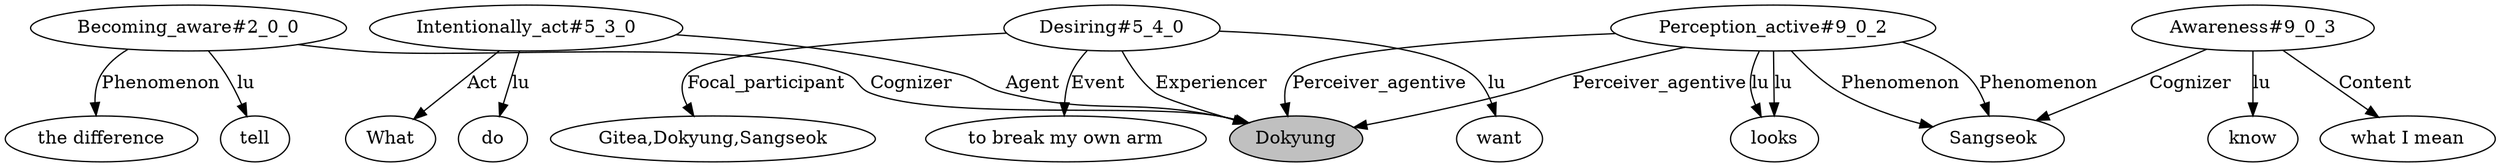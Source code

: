 // The Round Table
digraph {
	0 [label=Dokyung fillcolor=gray style=filled]
	1 [label="Becoming_aware#2_0_0"]
	2 [label=tell]
	3 [label="the difference"]
	1 -> 2 [label=lu]
	1 -> 0 [label=Cognizer]
	1 -> 3 [label=Phenomenon]
	4 [label="Intentionally_act#5_3_0"]
	5 [label=do]
	6 [label=What]
	4 -> 5 [label=lu]
	4 -> 6 [label=Act]
	4 -> 0 [label=Agent]
	7 [label="Desiring#5_4_0"]
	8 [label=want]
	9 [label="Gitea,Dokyung,Sangseok"]
	10 [label="to break my own arm"]
	7 -> 8 [label=lu]
	7 -> 0 [label=Experiencer]
	7 -> 9 [label=Focal_participant]
	7 -> 10 [label=Event]
	11 [label="Perception_active#9_0_2"]
	12 [label=looks]
	13 [label=Sangseok]
	11 -> 12 [label=lu]
	11 -> 0 [label=Perceiver_agentive]
	11 -> 13 [label=Phenomenon]
	11 -> 12 [label=lu]
	11 -> 0 [label=Perceiver_agentive]
	11 -> 13 [label=Phenomenon]
	14 [label="Awareness#9_0_3"]
	15 [label=know]
	16 [label="what I mean"]
	14 -> 15 [label=lu]
	14 -> 13 [label=Cognizer]
	14 -> 16 [label=Content]
}
